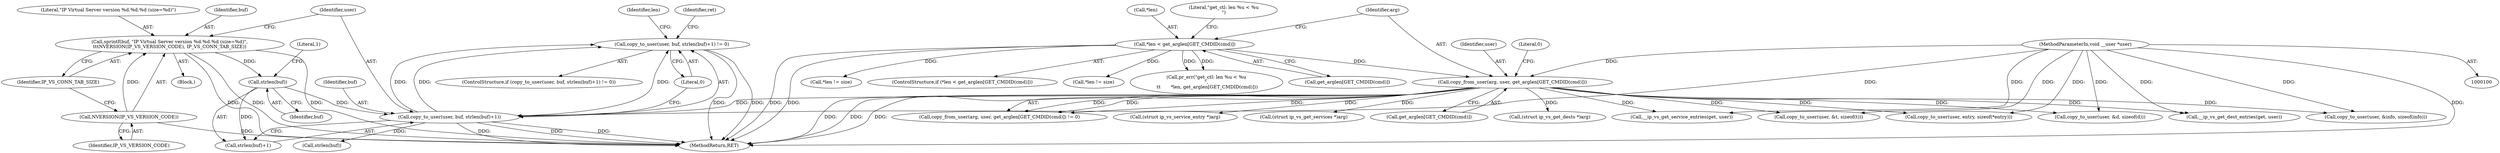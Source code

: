 digraph "0_linux_04bcef2a83f40c6db24222b27a52892cba39dffb@API" {
"1000171" [label="(Call,copy_to_user(user, buf, strlen(buf)+1) != 0)"];
"1000172" [label="(Call,copy_to_user(user, buf, strlen(buf)+1))"];
"1000140" [label="(Call,copy_from_user(arg, user, get_arglen[GET_CMDID(cmd)]))"];
"1000103" [label="(MethodParameterIn,void __user *user)"];
"1000119" [label="(Call,*len < get_arglen[GET_CMDID(cmd)])"];
"1000176" [label="(Call,strlen(buf))"];
"1000164" [label="(Call,sprintf(buf, \"IP Virtual Server version %d.%d.%d (size=%d)\",\n\t\t\tNVERSION(IP_VS_VERSION_CODE), IP_VS_CONN_TAB_SIZE))"];
"1000167" [label="(Call,NVERSION(IP_VS_VERSION_CODE))"];
"1000166" [label="(Literal,\"IP Virtual Server version %d.%d.%d (size=%d)\")"];
"1000119" [label="(Call,*len < get_arglen[GET_CMDID(cmd)])"];
"1000103" [label="(MethodParameterIn,void __user *user)"];
"1000128" [label="(Literal,\"get_ctl: len %u < %u\n\")"];
"1000475" [label="(Call,copy_to_user(user, &d, sizeof(d)))"];
"1000265" [label="(Call,__ip_vs_get_service_entries(get, user))"];
"1000142" [label="(Identifier,user)"];
"1000175" [label="(Call,strlen(buf)+1)"];
"1000127" [label="(Call,pr_err(\"get_ctl: len %u < %u\n\",\n \t\t       *len, get_arglen[GET_CMDID(cmd)]))"];
"1000162" [label="(Block,)"];
"1000122" [label="(Call,get_arglen[GET_CMDID(cmd)])"];
"1000498" [label="(MethodReturn,RET)"];
"1000176" [label="(Call,strlen(buf))"];
"1000232" [label="(Call,(struct ip_vs_get_services *)arg)"];
"1000376" [label="(Call,__ip_vs_get_dest_entries(get, user))"];
"1000177" [label="(Identifier,buf)"];
"1000179" [label="(Literal,0)"];
"1000169" [label="(Identifier,IP_VS_CONN_TAB_SIZE)"];
"1000214" [label="(Call,copy_to_user(user, &info, sizeof(info)))"];
"1000170" [label="(ControlStructure,if (copy_to_user(user, buf, strlen(buf)+1) != 0))"];
"1000165" [label="(Identifier,buf)"];
"1000168" [label="(Identifier,IP_VS_VERSION_CODE)"];
"1000140" [label="(Call,copy_from_user(arg, user, get_arglen[GET_CMDID(cmd)]))"];
"1000143" [label="(Call,get_arglen[GET_CMDID(cmd)])"];
"1000188" [label="(Identifier,len)"];
"1000167" [label="(Call,NVERSION(IP_VS_VERSION_CODE))"];
"1000318" [label="(Call,copy_to_user(user, entry, sizeof(*entry)))"];
"1000174" [label="(Identifier,buf)"];
"1000164" [label="(Call,sprintf(buf, \"IP Virtual Server version %d.%d.%d (size=%d)\",\n\t\t\tNVERSION(IP_VS_VERSION_CODE), IP_VS_CONN_TAB_SIZE))"];
"1000190" [label="(Call,strlen(buf))"];
"1000182" [label="(Identifier,ret)"];
"1000172" [label="(Call,copy_to_user(user, buf, strlen(buf)+1))"];
"1000141" [label="(Identifier,arg)"];
"1000359" [label="(Call,*len != size)"];
"1000173" [label="(Identifier,user)"];
"1000178" [label="(Literal,1)"];
"1000343" [label="(Call,(struct ip_vs_get_dests *)arg)"];
"1000147" [label="(Literal,0)"];
"1000139" [label="(Call,copy_from_user(arg, user, get_arglen[GET_CMDID(cmd)]) != 0)"];
"1000120" [label="(Call,*len)"];
"1000276" [label="(Call,(struct ip_vs_service_entry *)arg)"];
"1000118" [label="(ControlStructure,if (*len < get_arglen[GET_CMDID(cmd)]))"];
"1000171" [label="(Call,copy_to_user(user, buf, strlen(buf)+1) != 0)"];
"1000388" [label="(Call,copy_to_user(user, &t, sizeof(t)))"];
"1000248" [label="(Call,*len != size)"];
"1000171" -> "1000170"  [label="AST: "];
"1000171" -> "1000179"  [label="CFG: "];
"1000172" -> "1000171"  [label="AST: "];
"1000179" -> "1000171"  [label="AST: "];
"1000182" -> "1000171"  [label="CFG: "];
"1000188" -> "1000171"  [label="CFG: "];
"1000171" -> "1000498"  [label="DDG: "];
"1000171" -> "1000498"  [label="DDG: "];
"1000172" -> "1000171"  [label="DDG: "];
"1000172" -> "1000171"  [label="DDG: "];
"1000172" -> "1000171"  [label="DDG: "];
"1000172" -> "1000175"  [label="CFG: "];
"1000173" -> "1000172"  [label="AST: "];
"1000174" -> "1000172"  [label="AST: "];
"1000175" -> "1000172"  [label="AST: "];
"1000179" -> "1000172"  [label="CFG: "];
"1000172" -> "1000498"  [label="DDG: "];
"1000172" -> "1000498"  [label="DDG: "];
"1000172" -> "1000498"  [label="DDG: "];
"1000140" -> "1000172"  [label="DDG: "];
"1000103" -> "1000172"  [label="DDG: "];
"1000176" -> "1000172"  [label="DDG: "];
"1000172" -> "1000190"  [label="DDG: "];
"1000140" -> "1000139"  [label="AST: "];
"1000140" -> "1000143"  [label="CFG: "];
"1000141" -> "1000140"  [label="AST: "];
"1000142" -> "1000140"  [label="AST: "];
"1000143" -> "1000140"  [label="AST: "];
"1000147" -> "1000140"  [label="CFG: "];
"1000140" -> "1000498"  [label="DDG: "];
"1000140" -> "1000498"  [label="DDG: "];
"1000140" -> "1000498"  [label="DDG: "];
"1000140" -> "1000139"  [label="DDG: "];
"1000140" -> "1000139"  [label="DDG: "];
"1000140" -> "1000139"  [label="DDG: "];
"1000103" -> "1000140"  [label="DDG: "];
"1000119" -> "1000140"  [label="DDG: "];
"1000140" -> "1000214"  [label="DDG: "];
"1000140" -> "1000232"  [label="DDG: "];
"1000140" -> "1000265"  [label="DDG: "];
"1000140" -> "1000276"  [label="DDG: "];
"1000140" -> "1000318"  [label="DDG: "];
"1000140" -> "1000343"  [label="DDG: "];
"1000140" -> "1000376"  [label="DDG: "];
"1000140" -> "1000388"  [label="DDG: "];
"1000140" -> "1000475"  [label="DDG: "];
"1000103" -> "1000100"  [label="AST: "];
"1000103" -> "1000498"  [label="DDG: "];
"1000103" -> "1000214"  [label="DDG: "];
"1000103" -> "1000265"  [label="DDG: "];
"1000103" -> "1000318"  [label="DDG: "];
"1000103" -> "1000376"  [label="DDG: "];
"1000103" -> "1000388"  [label="DDG: "];
"1000103" -> "1000475"  [label="DDG: "];
"1000119" -> "1000118"  [label="AST: "];
"1000119" -> "1000122"  [label="CFG: "];
"1000120" -> "1000119"  [label="AST: "];
"1000122" -> "1000119"  [label="AST: "];
"1000128" -> "1000119"  [label="CFG: "];
"1000141" -> "1000119"  [label="CFG: "];
"1000119" -> "1000498"  [label="DDG: "];
"1000119" -> "1000498"  [label="DDG: "];
"1000119" -> "1000127"  [label="DDG: "];
"1000119" -> "1000127"  [label="DDG: "];
"1000119" -> "1000248"  [label="DDG: "];
"1000119" -> "1000359"  [label="DDG: "];
"1000176" -> "1000175"  [label="AST: "];
"1000176" -> "1000177"  [label="CFG: "];
"1000177" -> "1000176"  [label="AST: "];
"1000178" -> "1000176"  [label="CFG: "];
"1000176" -> "1000175"  [label="DDG: "];
"1000164" -> "1000176"  [label="DDG: "];
"1000164" -> "1000162"  [label="AST: "];
"1000164" -> "1000169"  [label="CFG: "];
"1000165" -> "1000164"  [label="AST: "];
"1000166" -> "1000164"  [label="AST: "];
"1000167" -> "1000164"  [label="AST: "];
"1000169" -> "1000164"  [label="AST: "];
"1000173" -> "1000164"  [label="CFG: "];
"1000164" -> "1000498"  [label="DDG: "];
"1000164" -> "1000498"  [label="DDG: "];
"1000164" -> "1000498"  [label="DDG: "];
"1000167" -> "1000164"  [label="DDG: "];
"1000167" -> "1000168"  [label="CFG: "];
"1000168" -> "1000167"  [label="AST: "];
"1000169" -> "1000167"  [label="CFG: "];
"1000167" -> "1000498"  [label="DDG: "];
}
